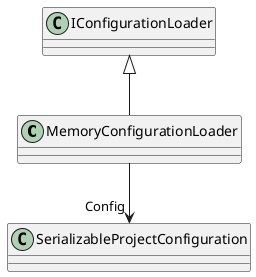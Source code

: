 @startuml
class MemoryConfigurationLoader {
}
IConfigurationLoader <|-- MemoryConfigurationLoader
MemoryConfigurationLoader --> "Config" SerializableProjectConfiguration
@enduml
